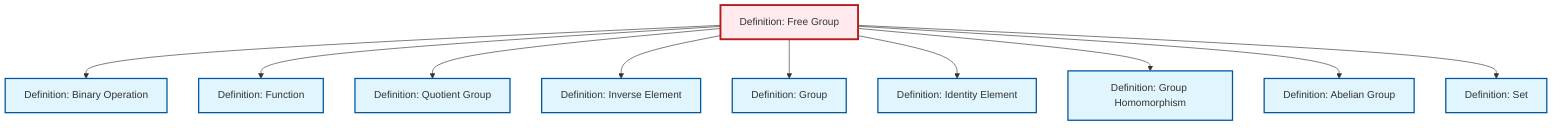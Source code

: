 graph TD
    classDef definition fill:#e1f5fe,stroke:#01579b,stroke-width:2px
    classDef theorem fill:#f3e5f5,stroke:#4a148c,stroke-width:2px
    classDef axiom fill:#fff3e0,stroke:#e65100,stroke-width:2px
    classDef example fill:#e8f5e9,stroke:#1b5e20,stroke-width:2px
    classDef current fill:#ffebee,stroke:#b71c1c,stroke-width:3px
    def-binary-operation["Definition: Binary Operation"]:::definition
    def-function["Definition: Function"]:::definition
    def-identity-element["Definition: Identity Element"]:::definition
    def-set["Definition: Set"]:::definition
    def-group["Definition: Group"]:::definition
    def-inverse-element["Definition: Inverse Element"]:::definition
    def-quotient-group["Definition: Quotient Group"]:::definition
    def-free-group["Definition: Free Group"]:::definition
    def-abelian-group["Definition: Abelian Group"]:::definition
    def-homomorphism["Definition: Group Homomorphism"]:::definition
    def-free-group --> def-binary-operation
    def-free-group --> def-function
    def-free-group --> def-quotient-group
    def-free-group --> def-inverse-element
    def-free-group --> def-group
    def-free-group --> def-identity-element
    def-free-group --> def-homomorphism
    def-free-group --> def-abelian-group
    def-free-group --> def-set
    class def-free-group current